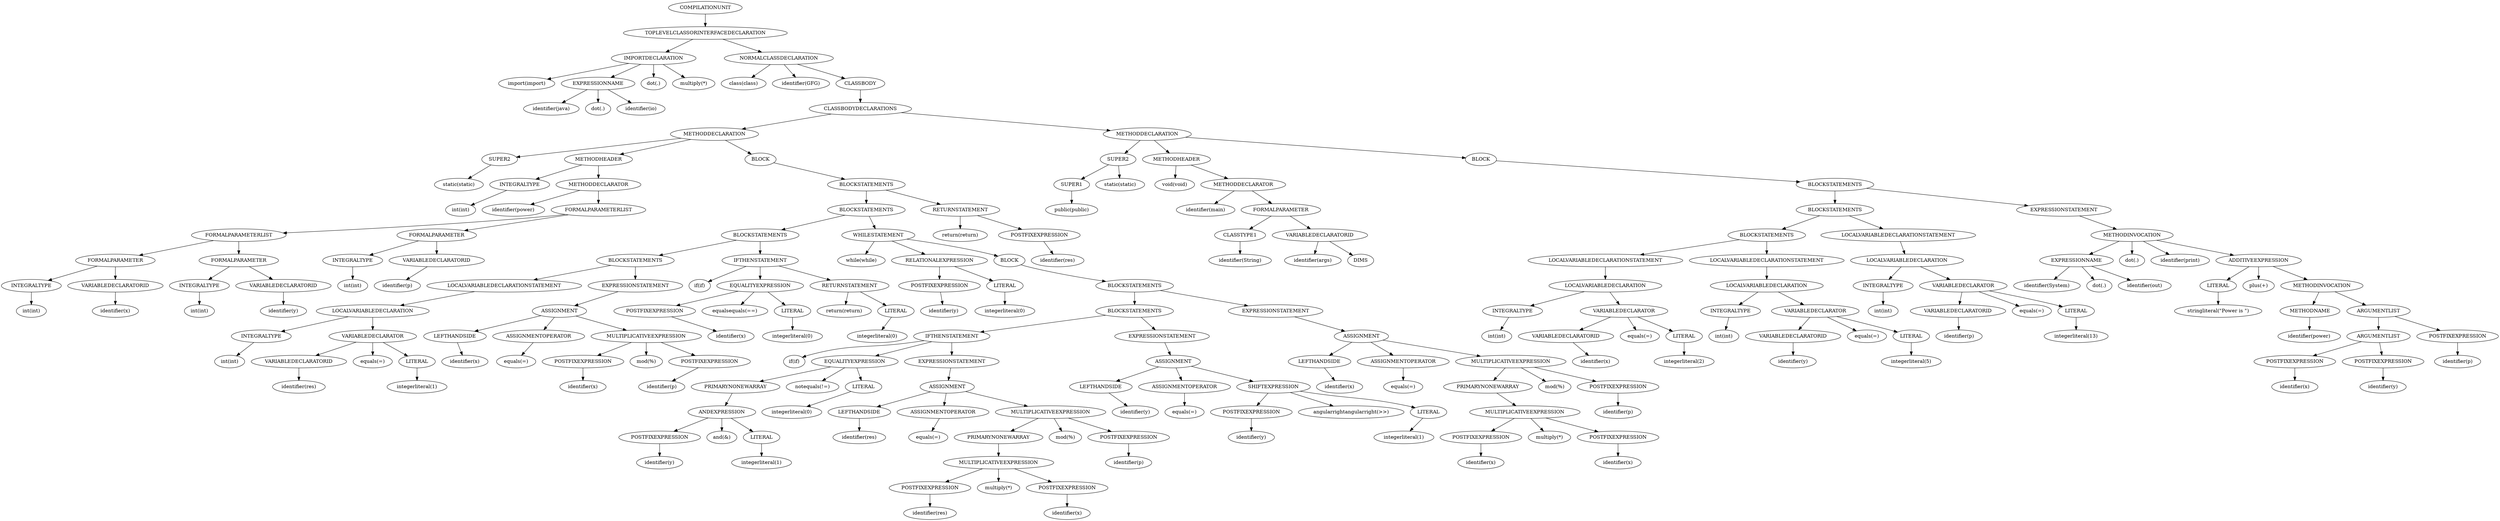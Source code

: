 digraph ASTVisual {
 ordering = out ;
10 [ label="EXPRESSIONNAME"]
20 [ label="identifier(java)"]
30 [ label="dot(.)"]
40 [ label="identifier(io)"]
50 [ label="IMPORTDECLARATION"]
60 [ label="import(import)"]
70 [ label="dot(.)"]
80 [ label="multiply(*)"]
90 [ label="SUPER2"]
100 [ label="static(static)"]
110 [ label="INTEGRALTYPE"]
120 [ label="int(int)"]
130 [ label="INTEGRALTYPE"]
140 [ label="int(int)"]
150 [ label="VARIABLEDECLARATORID"]
160 [ label="identifier(x)"]
170 [ label="FORMALPARAMETER"]
180 [ label="INTEGRALTYPE"]
190 [ label="int(int)"]
200 [ label="VARIABLEDECLARATORID"]
210 [ label="identifier(y)"]
220 [ label="FORMALPARAMETER"]
230 [ label="FORMALPARAMETERLIST"]
240 [ label="INTEGRALTYPE"]
250 [ label="int(int)"]
260 [ label="VARIABLEDECLARATORID"]
270 [ label="identifier(p)"]
280 [ label="FORMALPARAMETER"]
290 [ label="FORMALPARAMETERLIST"]
300 [ label="METHODDECLARATOR"]
310 [ label="identifier(power)"]
320 [ label="METHODHEADER"]
330 [ label="INTEGRALTYPE"]
340 [ label="int(int)"]
350 [ label="VARIABLEDECLARATORID"]
360 [ label="identifier(res)"]
370 [ label="LITERAL"]
380 [ label="integerliteral(1)"]
390 [ label="VARIABLEDECLARATOR"]
400 [ label="equals(=)"]
410 [ label="LOCALVARIABLEDECLARATION"]
420 [ label="LOCALVARIABLEDECLARATIONSTATEMENT"]
430 [ label="LEFTHANDSIDE"]
440 [ label="identifier(x)"]
450 [ label="ASSIGNMENTOPERATOR"]
460 [ label="equals(=)"]
470 [ label="POSTFIXEXPRESSION"]
480 [ label="identifier(x)"]
490 [ label="POSTFIXEXPRESSION"]
500 [ label="identifier(p)"]
510 [ label="MULTIPLICATIVEEXPRESSION"]
520 [ label="mod(%)"]
530 [ label="ASSIGNMENT"]
540 [ label="EXPRESSIONSTATEMENT"]
550 [ label="BLOCKSTATEMENTS"]
560 [ label="POSTFIXEXPRESSION"]
570 [ label="identifier(x)"]
580 [ label="LITERAL"]
590 [ label="integerliteral(0)"]
600 [ label="EQUALITYEXPRESSION"]
610 [ label="equalsequals(==)"]
620 [ label="LITERAL"]
630 [ label="integerliteral(0)"]
640 [ label="RETURNSTATEMENT"]
650 [ label="return(return)"]
660 [ label="IFTHENSTATEMENT"]
670 [ label="if(if)"]
680 [ label="BLOCKSTATEMENTS"]
690 [ label="POSTFIXEXPRESSION"]
700 [ label="identifier(y)"]
710 [ label="LITERAL"]
720 [ label="integerliteral(0)"]
730 [ label="RELATIONALEXPRESSION"]
740 [ label="POSTFIXEXPRESSION"]
750 [ label="identifier(y)"]
760 [ label="LITERAL"]
770 [ label="integerliteral(1)"]
780 [ label="ANDEXPRESSION"]
790 [ label="and(&)"]
800 [ label="PRIMARYNONEWARRAY"]
810 [ label="LITERAL"]
820 [ label="integerliteral(0)"]
830 [ label="EQUALITYEXPRESSION"]
840 [ label="notequals(!=)"]
850 [ label="LEFTHANDSIDE"]
860 [ label="identifier(res)"]
870 [ label="ASSIGNMENTOPERATOR"]
880 [ label="equals(=)"]
890 [ label="POSTFIXEXPRESSION"]
900 [ label="identifier(res)"]
910 [ label="POSTFIXEXPRESSION"]
920 [ label="identifier(x)"]
930 [ label="MULTIPLICATIVEEXPRESSION"]
940 [ label="multiply(*)"]
950 [ label="PRIMARYNONEWARRAY"]
960 [ label="POSTFIXEXPRESSION"]
970 [ label="identifier(p)"]
980 [ label="MULTIPLICATIVEEXPRESSION"]
990 [ label="mod(%)"]
1000 [ label="ASSIGNMENT"]
1010 [ label="EXPRESSIONSTATEMENT"]
1020 [ label="IFTHENSTATEMENT"]
1030 [ label="if(if)"]
1040 [ label="LEFTHANDSIDE"]
1050 [ label="identifier(y)"]
1060 [ label="ASSIGNMENTOPERATOR"]
1070 [ label="equals(=)"]
1080 [ label="POSTFIXEXPRESSION"]
1090 [ label="identifier(y)"]
1100 [ label="LITERAL"]
1110 [ label="integerliteral(1)"]
1120 [ label="SHIFTEXPRESSION"]
1130 [ label="angularrightangularright(>>)"]
1140 [ label="ASSIGNMENT"]
1150 [ label="EXPRESSIONSTATEMENT"]
1160 [ label="BLOCKSTATEMENTS"]
1170 [ label="LEFTHANDSIDE"]
1180 [ label="identifier(x)"]
1190 [ label="ASSIGNMENTOPERATOR"]
1200 [ label="equals(=)"]
1210 [ label="POSTFIXEXPRESSION"]
1220 [ label="identifier(x)"]
1230 [ label="POSTFIXEXPRESSION"]
1240 [ label="identifier(x)"]
1250 [ label="MULTIPLICATIVEEXPRESSION"]
1260 [ label="multiply(*)"]
1270 [ label="PRIMARYNONEWARRAY"]
1280 [ label="POSTFIXEXPRESSION"]
1290 [ label="identifier(p)"]
1300 [ label="MULTIPLICATIVEEXPRESSION"]
1310 [ label="mod(%)"]
1320 [ label="ASSIGNMENT"]
1330 [ label="EXPRESSIONSTATEMENT"]
1340 [ label="BLOCKSTATEMENTS"]
1350 [ label="BLOCK"]
1360 [ label="WHILESTATEMENT"]
1370 [ label="while(while)"]
1380 [ label="BLOCKSTATEMENTS"]
1390 [ label="POSTFIXEXPRESSION"]
1400 [ label="identifier(res)"]
1410 [ label="RETURNSTATEMENT"]
1420 [ label="return(return)"]
1430 [ label="BLOCKSTATEMENTS"]
1440 [ label="BLOCK"]
1450 [ label="METHODDECLARATION"]
1460 [ label="SUPER1"]
1470 [ label="public(public)"]
1480 [ label="SUPER2"]
1490 [ label="static(static)"]
1500 [ label="CLASSTYPE1"]
1510 [ label="identifier(String)"]
1520 [ label="DIMS"]
1530 [ label="VARIABLEDECLARATORID"]
1540 [ label="identifier(args)"]
1550 [ label="FORMALPARAMETER"]
1560 [ label="METHODDECLARATOR"]
1570 [ label="identifier(main)"]
1580 [ label="METHODHEADER"]
1590 [ label="void(void)"]
1600 [ label="INTEGRALTYPE"]
1610 [ label="int(int)"]
1620 [ label="VARIABLEDECLARATORID"]
1630 [ label="identifier(x)"]
1640 [ label="LITERAL"]
1650 [ label="integerliteral(2)"]
1660 [ label="VARIABLEDECLARATOR"]
1670 [ label="equals(=)"]
1680 [ label="LOCALVARIABLEDECLARATION"]
1690 [ label="LOCALVARIABLEDECLARATIONSTATEMENT"]
1700 [ label="INTEGRALTYPE"]
1710 [ label="int(int)"]
1720 [ label="VARIABLEDECLARATORID"]
1730 [ label="identifier(y)"]
1740 [ label="LITERAL"]
1750 [ label="integerliteral(5)"]
1760 [ label="VARIABLEDECLARATOR"]
1770 [ label="equals(=)"]
1780 [ label="LOCALVARIABLEDECLARATION"]
1790 [ label="LOCALVARIABLEDECLARATIONSTATEMENT"]
1800 [ label="BLOCKSTATEMENTS"]
1810 [ label="INTEGRALTYPE"]
1820 [ label="int(int)"]
1830 [ label="VARIABLEDECLARATORID"]
1840 [ label="identifier(p)"]
1850 [ label="LITERAL"]
1860 [ label="integerliteral(13)"]
1870 [ label="VARIABLEDECLARATOR"]
1880 [ label="equals(=)"]
1890 [ label="LOCALVARIABLEDECLARATION"]
1900 [ label="LOCALVARIABLEDECLARATIONSTATEMENT"]
1910 [ label="BLOCKSTATEMENTS"]
1920 [ label="EXPRESSIONNAME"]
1930 [ label="identifier(System)"]
1940 [ label="dot(.)"]
1950 [ label="identifier(out)"]
1960 [ label="LITERAL"]
1970 [ label="stringliteral(\"Power is \")"]
1980 [ label="METHODNAME"]
1990 [ label="identifier(power)"]
2000 [ label="POSTFIXEXPRESSION"]
2010 [ label="identifier(x)"]
2020 [ label="POSTFIXEXPRESSION"]
2030 [ label="identifier(y)"]
2040 [ label="ARGUMENTLIST"]
2050 [ label="POSTFIXEXPRESSION"]
2060 [ label="identifier(p)"]
2070 [ label="ARGUMENTLIST"]
2080 [ label="METHODINVOCATION"]
2090 [ label="ADDITIVEEXPRESSION"]
2100 [ label="plus(+)"]
2110 [ label="METHODINVOCATION"]
2120 [ label="dot(.)"]
2130 [ label="identifier(print)"]
2140 [ label="EXPRESSIONSTATEMENT"]
2150 [ label="BLOCKSTATEMENTS"]
2160 [ label="BLOCK"]
2170 [ label="METHODDECLARATION"]
2180 [ label="CLASSBODYDECLARATIONS"]
2190 [ label="CLASSBODY"]
2200 [ label="NORMALCLASSDECLARATION"]
2210 [ label="class(class)"]
2220 [ label="identifier(GFG)"]
2230 [ label="TOPLEVELCLASSORINTERFACEDECLARATION"]
2240 [ label="COMPILATIONUNIT"]
10 -> 20[ label=""]
10 -> 30[ label=""]
10 -> 40[ label=""]
50 -> 60[ label=""]
50 -> 10[ label=""]
50 -> 70[ label=""]
50 -> 80[ label=""]
90 -> 100[ label=""]
110 -> 120[ label=""]
130 -> 140[ label=""]
150 -> 160[ label=""]
170 -> 130[ label=""]
170 -> 150[ label=""]
180 -> 190[ label=""]
200 -> 210[ label=""]
220 -> 180[ label=""]
220 -> 200[ label=""]
230 -> 170[ label=""]
230 -> 220[ label=""]
240 -> 250[ label=""]
260 -> 270[ label=""]
280 -> 240[ label=""]
280 -> 260[ label=""]
290 -> 230[ label=""]
290 -> 280[ label=""]
300 -> 310[ label=""]
300 -> 290[ label=""]
320 -> 110[ label=""]
320 -> 300[ label=""]
330 -> 340[ label=""]
350 -> 360[ label=""]
370 -> 380[ label=""]
390 -> 350[ label=""]
390 -> 400[ label=""]
390 -> 370[ label=""]
410 -> 330[ label=""]
410 -> 390[ label=""]
420 -> 410[ label=""]
430 -> 440[ label=""]
450 -> 460[ label=""]
470 -> 480[ label=""]
490 -> 500[ label=""]
510 -> 470[ label=""]
510 -> 520[ label=""]
510 -> 490[ label=""]
530 -> 430[ label=""]
530 -> 450[ label=""]
530 -> 510[ label=""]
540 -> 530[ label=""]
550 -> 420[ label=""]
550 -> 540[ label=""]
560 -> 570[ label=""]
580 -> 590[ label=""]
600 -> 560[ label=""]
600 -> 610[ label=""]
600 -> 580[ label=""]
620 -> 630[ label=""]
640 -> 650[ label=""]
640 -> 620[ label=""]
660 -> 670[ label=""]
660 -> 600[ label=""]
660 -> 640[ label=""]
680 -> 550[ label=""]
680 -> 660[ label=""]
690 -> 700[ label=""]
710 -> 720[ label=""]
730 -> 690[ label=""]
730 -> 710[ label=""]
740 -> 750[ label=""]
760 -> 770[ label=""]
780 -> 740[ label=""]
780 -> 790[ label=""]
780 -> 760[ label=""]
800 -> 780[ label=""]
810 -> 820[ label=""]
830 -> 800[ label=""]
830 -> 840[ label=""]
830 -> 810[ label=""]
850 -> 860[ label=""]
870 -> 880[ label=""]
890 -> 900[ label=""]
910 -> 920[ label=""]
930 -> 890[ label=""]
930 -> 940[ label=""]
930 -> 910[ label=""]
950 -> 930[ label=""]
960 -> 970[ label=""]
980 -> 950[ label=""]
980 -> 990[ label=""]
980 -> 960[ label=""]
1000 -> 850[ label=""]
1000 -> 870[ label=""]
1000 -> 980[ label=""]
1010 -> 1000[ label=""]
1020 -> 1030[ label=""]
1020 -> 830[ label=""]
1020 -> 1010[ label=""]
1040 -> 1050[ label=""]
1060 -> 1070[ label=""]
1080 -> 1090[ label=""]
1100 -> 1110[ label=""]
1120 -> 1080[ label=""]
1120 -> 1130[ label=""]
1120 -> 1100[ label=""]
1140 -> 1040[ label=""]
1140 -> 1060[ label=""]
1140 -> 1120[ label=""]
1150 -> 1140[ label=""]
1160 -> 1020[ label=""]
1160 -> 1150[ label=""]
1170 -> 1180[ label=""]
1190 -> 1200[ label=""]
1210 -> 1220[ label=""]
1230 -> 1240[ label=""]
1250 -> 1210[ label=""]
1250 -> 1260[ label=""]
1250 -> 1230[ label=""]
1270 -> 1250[ label=""]
1280 -> 1290[ label=""]
1300 -> 1270[ label=""]
1300 -> 1310[ label=""]
1300 -> 1280[ label=""]
1320 -> 1170[ label=""]
1320 -> 1190[ label=""]
1320 -> 1300[ label=""]
1330 -> 1320[ label=""]
1340 -> 1160[ label=""]
1340 -> 1330[ label=""]
1350 -> 1340[ label=""]
1360 -> 1370[ label=""]
1360 -> 730[ label=""]
1360 -> 1350[ label=""]
1380 -> 680[ label=""]
1380 -> 1360[ label=""]
1390 -> 1400[ label=""]
1410 -> 1420[ label=""]
1410 -> 1390[ label=""]
1430 -> 1380[ label=""]
1430 -> 1410[ label=""]
1440 -> 1430[ label=""]
1450 -> 90[ label=""]
1450 -> 320[ label=""]
1450 -> 1440[ label=""]
1460 -> 1470[ label=""]
1480 -> 1460[ label=""]
1480 -> 1490[ label=""]
1500 -> 1510[ label=""]
1530 -> 1540[ label=""]
1530 -> 1520[ label=""]
1550 -> 1500[ label=""]
1550 -> 1530[ label=""]
1560 -> 1570[ label=""]
1560 -> 1550[ label=""]
1580 -> 1590[ label=""]
1580 -> 1560[ label=""]
1600 -> 1610[ label=""]
1620 -> 1630[ label=""]
1640 -> 1650[ label=""]
1660 -> 1620[ label=""]
1660 -> 1670[ label=""]
1660 -> 1640[ label=""]
1680 -> 1600[ label=""]
1680 -> 1660[ label=""]
1690 -> 1680[ label=""]
1700 -> 1710[ label=""]
1720 -> 1730[ label=""]
1740 -> 1750[ label=""]
1760 -> 1720[ label=""]
1760 -> 1770[ label=""]
1760 -> 1740[ label=""]
1780 -> 1700[ label=""]
1780 -> 1760[ label=""]
1790 -> 1780[ label=""]
1800 -> 1690[ label=""]
1800 -> 1790[ label=""]
1810 -> 1820[ label=""]
1830 -> 1840[ label=""]
1850 -> 1860[ label=""]
1870 -> 1830[ label=""]
1870 -> 1880[ label=""]
1870 -> 1850[ label=""]
1890 -> 1810[ label=""]
1890 -> 1870[ label=""]
1900 -> 1890[ label=""]
1910 -> 1800[ label=""]
1910 -> 1900[ label=""]
1920 -> 1930[ label=""]
1920 -> 1940[ label=""]
1920 -> 1950[ label=""]
1960 -> 1970[ label=""]
1980 -> 1990[ label=""]
2000 -> 2010[ label=""]
2020 -> 2030[ label=""]
2040 -> 2000[ label=""]
2040 -> 2020[ label=""]
2050 -> 2060[ label=""]
2070 -> 2040[ label=""]
2070 -> 2050[ label=""]
2080 -> 1980[ label=""]
2080 -> 2070[ label=""]
2090 -> 1960[ label=""]
2090 -> 2100[ label=""]
2090 -> 2080[ label=""]
2110 -> 1920[ label=""]
2110 -> 2120[ label=""]
2110 -> 2130[ label=""]
2110 -> 2090[ label=""]
2140 -> 2110[ label=""]
2150 -> 1910[ label=""]
2150 -> 2140[ label=""]
2160 -> 2150[ label=""]
2170 -> 1480[ label=""]
2170 -> 1580[ label=""]
2170 -> 2160[ label=""]
2180 -> 1450[ label=""]
2180 -> 2170[ label=""]
2190 -> 2180[ label=""]
2200 -> 2210[ label=""]
2200 -> 2220[ label=""]
2200 -> 2190[ label=""]
2230 -> 50[ label=""]
2230 -> 2200[ label=""]
2240 -> 2230[ label=""]
  }
